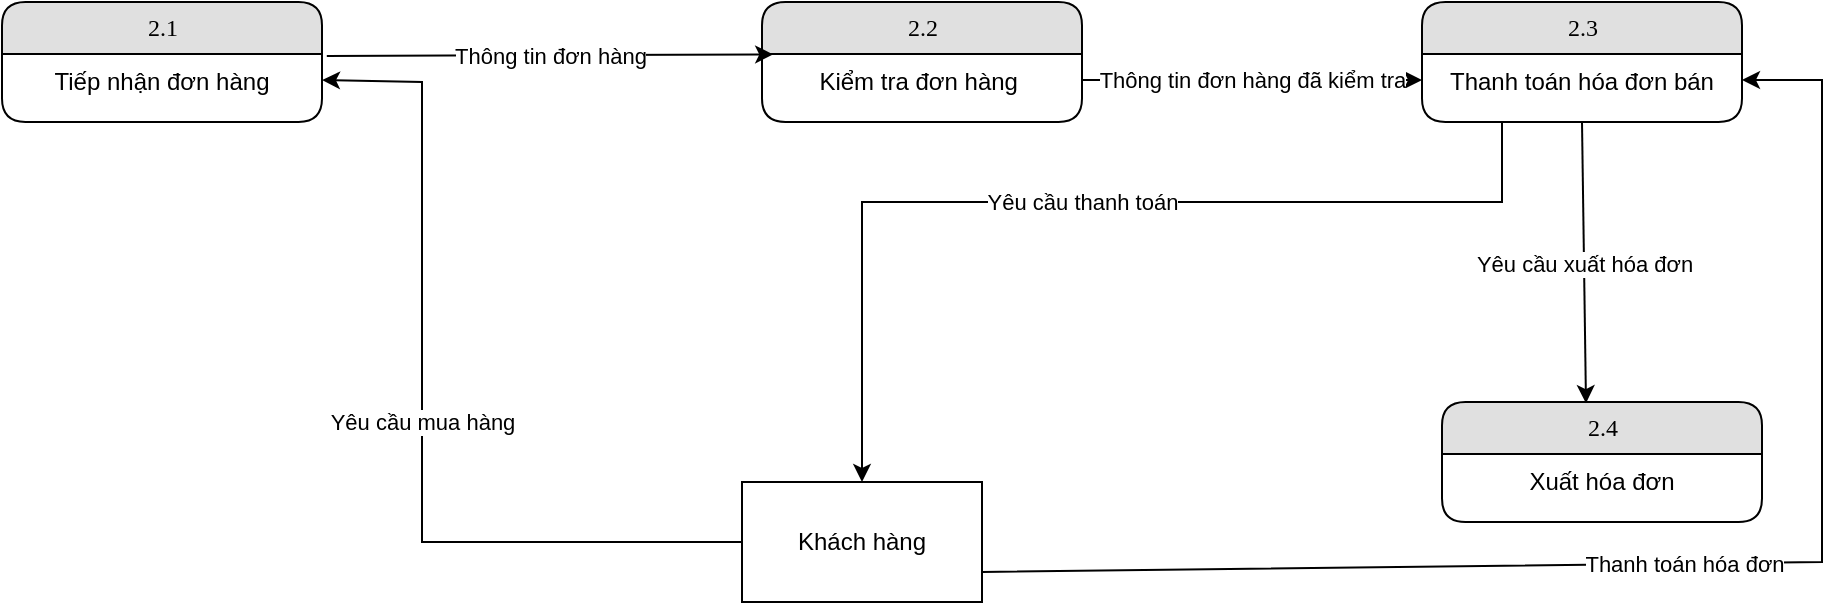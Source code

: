 <mxfile version="20.5.3" type="github">
  <diagram name="Page-1" id="b520641d-4fe3-3701-9064-5fc419738815">
    <mxGraphModel dx="1038" dy="539" grid="0" gridSize="10" guides="1" tooltips="1" connect="1" arrows="1" fold="1" page="1" pageScale="1" pageWidth="1100" pageHeight="850" background="none" math="0" shadow="0">
      <root>
        <mxCell id="0" />
        <mxCell id="1" parent="0" />
        <mxCell id="21ea969265ad0168-26" value="2.1" style="swimlane;html=1;fontStyle=0;childLayout=stackLayout;horizontal=1;startSize=26;fillColor=#e0e0e0;horizontalStack=0;resizeParent=1;resizeLast=0;collapsible=1;marginBottom=0;swimlaneFillColor=#ffffff;align=center;rounded=1;shadow=0;comic=0;labelBackgroundColor=none;strokeWidth=1;fontFamily=Verdana;fontSize=12" parent="1" vertex="1">
          <mxGeometry x="30" y="460" width="160" height="60" as="geometry" />
        </mxCell>
        <mxCell id="21ea969265ad0168-27" value="Tiếp nhận đơn hàng" style="text;html=1;strokeColor=none;fillColor=none;spacingLeft=4;spacingRight=4;whiteSpace=wrap;overflow=hidden;rotatable=0;points=[[0,0.5],[1,0.5]];portConstraint=eastwest;align=center;" parent="21ea969265ad0168-26" vertex="1">
          <mxGeometry y="26" width="160" height="26" as="geometry" />
        </mxCell>
        <mxCell id="1xvcMMqyqTHrZJOElwU7-8" value="2.2" style="swimlane;html=1;fontStyle=0;childLayout=stackLayout;horizontal=1;startSize=26;fillColor=#e0e0e0;horizontalStack=0;resizeParent=1;resizeLast=0;collapsible=1;marginBottom=0;swimlaneFillColor=#ffffff;align=center;rounded=1;shadow=0;comic=0;labelBackgroundColor=none;strokeWidth=1;fontFamily=Verdana;fontSize=12" vertex="1" parent="1">
          <mxGeometry x="410" y="460" width="160" height="60" as="geometry" />
        </mxCell>
        <mxCell id="1xvcMMqyqTHrZJOElwU7-9" value="Kiểm tra đơn hàng&amp;nbsp;" style="text;html=1;strokeColor=none;fillColor=none;spacingLeft=4;spacingRight=4;whiteSpace=wrap;overflow=hidden;rotatable=0;points=[[0,0.5],[1,0.5]];portConstraint=eastwest;align=center;" vertex="1" parent="1xvcMMqyqTHrZJOElwU7-8">
          <mxGeometry y="26" width="160" height="26" as="geometry" />
        </mxCell>
        <mxCell id="1xvcMMqyqTHrZJOElwU7-14" value="2.3" style="swimlane;html=1;fontStyle=0;childLayout=stackLayout;horizontal=1;startSize=26;fillColor=#e0e0e0;horizontalStack=0;resizeParent=1;resizeLast=0;collapsible=1;marginBottom=0;swimlaneFillColor=#ffffff;align=center;rounded=1;shadow=0;comic=0;labelBackgroundColor=none;strokeWidth=1;fontFamily=Verdana;fontSize=12" vertex="1" parent="1">
          <mxGeometry x="740" y="460" width="160" height="60" as="geometry" />
        </mxCell>
        <mxCell id="1xvcMMqyqTHrZJOElwU7-15" value="Thanh toán hóa đơn bán" style="text;html=1;strokeColor=none;fillColor=none;spacingLeft=4;spacingRight=4;whiteSpace=wrap;overflow=hidden;rotatable=0;points=[[0,0.5],[1,0.5]];portConstraint=eastwest;align=center;" vertex="1" parent="1xvcMMqyqTHrZJOElwU7-14">
          <mxGeometry y="26" width="160" height="26" as="geometry" />
        </mxCell>
        <mxCell id="1xvcMMqyqTHrZJOElwU7-16" value="2.4" style="swimlane;html=1;fontStyle=0;childLayout=stackLayout;horizontal=1;startSize=26;fillColor=#e0e0e0;horizontalStack=0;resizeParent=1;resizeLast=0;collapsible=1;marginBottom=0;swimlaneFillColor=#ffffff;align=center;rounded=1;shadow=0;comic=0;labelBackgroundColor=none;strokeWidth=1;fontFamily=Verdana;fontSize=12" vertex="1" parent="1">
          <mxGeometry x="750" y="660" width="160" height="60" as="geometry" />
        </mxCell>
        <mxCell id="1xvcMMqyqTHrZJOElwU7-17" value="Xuất hóa đơn" style="text;html=1;strokeColor=none;fillColor=none;spacingLeft=4;spacingRight=4;whiteSpace=wrap;overflow=hidden;rotatable=0;points=[[0,0.5],[1,0.5]];portConstraint=eastwest;align=center;" vertex="1" parent="1xvcMMqyqTHrZJOElwU7-16">
          <mxGeometry y="26" width="160" height="26" as="geometry" />
        </mxCell>
        <mxCell id="1xvcMMqyqTHrZJOElwU7-18" value="Khách hàng" style="rounded=0;whiteSpace=wrap;html=1;" vertex="1" parent="1">
          <mxGeometry x="400" y="700" width="120" height="60" as="geometry" />
        </mxCell>
        <mxCell id="1xvcMMqyqTHrZJOElwU7-19" value="" style="endArrow=classic;html=1;rounded=0;exitX=0;exitY=0.5;exitDx=0;exitDy=0;entryX=1;entryY=0.5;entryDx=0;entryDy=0;" edge="1" parent="1" source="1xvcMMqyqTHrZJOElwU7-18" target="21ea969265ad0168-27">
          <mxGeometry relative="1" as="geometry">
            <mxPoint x="540" y="660" as="sourcePoint" />
            <mxPoint x="640" y="660" as="targetPoint" />
            <Array as="points">
              <mxPoint x="240" y="730" />
              <mxPoint x="240" y="500" />
            </Array>
          </mxGeometry>
        </mxCell>
        <mxCell id="1xvcMMqyqTHrZJOElwU7-20" value="Yêu cầu mua hàng" style="edgeLabel;resizable=0;html=1;align=center;verticalAlign=middle;" connectable="0" vertex="1" parent="1xvcMMqyqTHrZJOElwU7-19">
          <mxGeometry relative="1" as="geometry" />
        </mxCell>
        <mxCell id="1xvcMMqyqTHrZJOElwU7-21" value="" style="endArrow=classic;html=1;rounded=0;exitX=1.015;exitY=0.038;exitDx=0;exitDy=0;exitPerimeter=0;entryX=0.035;entryY=0.008;entryDx=0;entryDy=0;entryPerimeter=0;" edge="1" parent="1" source="21ea969265ad0168-27" target="1xvcMMqyqTHrZJOElwU7-9">
          <mxGeometry relative="1" as="geometry">
            <mxPoint x="230" y="500" as="sourcePoint" />
            <mxPoint x="400" y="490" as="targetPoint" />
          </mxGeometry>
        </mxCell>
        <mxCell id="1xvcMMqyqTHrZJOElwU7-22" value="Thông tin đơn hàng" style="edgeLabel;resizable=0;html=1;align=center;verticalAlign=middle;" connectable="0" vertex="1" parent="1xvcMMqyqTHrZJOElwU7-21">
          <mxGeometry relative="1" as="geometry" />
        </mxCell>
        <mxCell id="1xvcMMqyqTHrZJOElwU7-23" value="" style="endArrow=classic;html=1;rounded=0;exitX=1;exitY=0.5;exitDx=0;exitDy=0;entryX=0;entryY=0.5;entryDx=0;entryDy=0;" edge="1" parent="1" source="1xvcMMqyqTHrZJOElwU7-9" target="1xvcMMqyqTHrZJOElwU7-15">
          <mxGeometry relative="1" as="geometry">
            <mxPoint x="540" y="560" as="sourcePoint" />
            <mxPoint x="640" y="560" as="targetPoint" />
          </mxGeometry>
        </mxCell>
        <mxCell id="1xvcMMqyqTHrZJOElwU7-24" value="Thông tin đơn hàng đã kiểm tra" style="edgeLabel;resizable=0;html=1;align=center;verticalAlign=middle;" connectable="0" vertex="1" parent="1xvcMMqyqTHrZJOElwU7-23">
          <mxGeometry relative="1" as="geometry" />
        </mxCell>
        <mxCell id="1xvcMMqyqTHrZJOElwU7-25" value="" style="endArrow=classic;html=1;rounded=0;exitX=0.5;exitY=1;exitDx=0;exitDy=0;entryX=0.45;entryY=0.01;entryDx=0;entryDy=0;entryPerimeter=0;" edge="1" parent="1" source="1xvcMMqyqTHrZJOElwU7-14" target="1xvcMMqyqTHrZJOElwU7-16">
          <mxGeometry relative="1" as="geometry">
            <mxPoint x="540" y="560" as="sourcePoint" />
            <mxPoint x="640" y="560" as="targetPoint" />
          </mxGeometry>
        </mxCell>
        <mxCell id="1xvcMMqyqTHrZJOElwU7-26" value="Yêu cầu xuất hóa đơn" style="edgeLabel;resizable=0;html=1;align=center;verticalAlign=middle;" connectable="0" vertex="1" parent="1xvcMMqyqTHrZJOElwU7-25">
          <mxGeometry relative="1" as="geometry" />
        </mxCell>
        <mxCell id="1xvcMMqyqTHrZJOElwU7-27" value="" style="endArrow=classic;html=1;rounded=0;exitX=0.25;exitY=1;exitDx=0;exitDy=0;entryX=0.5;entryY=0;entryDx=0;entryDy=0;" edge="1" parent="1" source="1xvcMMqyqTHrZJOElwU7-14" target="1xvcMMqyqTHrZJOElwU7-18">
          <mxGeometry relative="1" as="geometry">
            <mxPoint x="540" y="560" as="sourcePoint" />
            <mxPoint x="640" y="560" as="targetPoint" />
            <Array as="points">
              <mxPoint x="780" y="560" />
              <mxPoint x="460" y="560" />
            </Array>
          </mxGeometry>
        </mxCell>
        <mxCell id="1xvcMMqyqTHrZJOElwU7-28" value="Yêu cầu thanh toán" style="edgeLabel;resizable=0;html=1;align=center;verticalAlign=middle;" connectable="0" vertex="1" parent="1xvcMMqyqTHrZJOElwU7-27">
          <mxGeometry relative="1" as="geometry" />
        </mxCell>
        <mxCell id="1xvcMMqyqTHrZJOElwU7-29" value="" style="endArrow=classic;html=1;rounded=0;entryX=1;entryY=0.5;entryDx=0;entryDy=0;exitX=1;exitY=0.75;exitDx=0;exitDy=0;" edge="1" parent="1" source="1xvcMMqyqTHrZJOElwU7-18" target="1xvcMMqyqTHrZJOElwU7-15">
          <mxGeometry relative="1" as="geometry">
            <mxPoint x="540" y="560" as="sourcePoint" />
            <mxPoint x="640" y="560" as="targetPoint" />
            <Array as="points">
              <mxPoint x="940" y="740" />
              <mxPoint x="940" y="499" />
            </Array>
          </mxGeometry>
        </mxCell>
        <mxCell id="1xvcMMqyqTHrZJOElwU7-30" value="Thanh toán hóa đơn" style="edgeLabel;resizable=0;html=1;align=center;verticalAlign=middle;" connectable="0" vertex="1" parent="1xvcMMqyqTHrZJOElwU7-29">
          <mxGeometry relative="1" as="geometry" />
        </mxCell>
      </root>
    </mxGraphModel>
  </diagram>
</mxfile>
